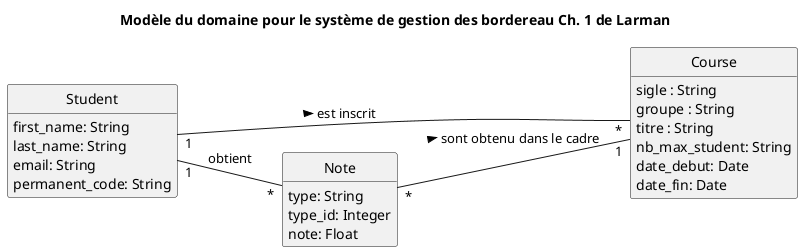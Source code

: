 @startuml
skinparam style strictuml
skinparam defaultfontname Verdana
left to right direction
hide empty members
'skinparam linetype ortho
title Modèle du domaine pour le système de gestion des bordereau Ch. 1 de Larman
class Course {
  sigle : String
  groupe : String
  titre : String
  nb_max_student: String
  date_debut: Date
  date_fin: Date
}
class Student {
  first_name: String
  last_name: String
  email: String
  permanent_code: String
}

class Note {
   type: String
   type_id: Integer
   note: Float
}
Note "*"  -- "1"  Course: sont obtenu dans le cadre >
Student "1" -- "*" Course : est inscrit > 
Student "1" -- "*" Note: obtient
@enduml